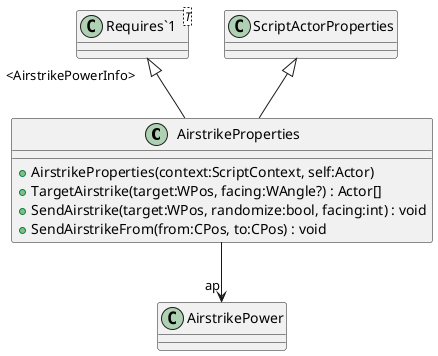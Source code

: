 @startuml
class AirstrikeProperties {
    + AirstrikeProperties(context:ScriptContext, self:Actor)
    + TargetAirstrike(target:WPos, facing:WAngle?) : Actor[]
    + SendAirstrike(target:WPos, randomize:bool, facing:int) : void
    + SendAirstrikeFrom(from:CPos, to:CPos) : void
}
class "Requires`1"<T> {
}
ScriptActorProperties <|-- AirstrikeProperties
"Requires`1" "<AirstrikePowerInfo>" <|-- AirstrikeProperties
AirstrikeProperties --> "ap" AirstrikePower
@enduml
